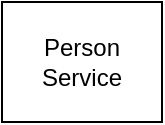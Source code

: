 <mxfile version="12.4.8" type="github"><diagram id="6aOk4Q3Ruuy11X7ZW--9" name="Page-1"><mxGraphModel dx="855" dy="656" grid="1" gridSize="10" guides="1" tooltips="1" connect="1" arrows="1" fold="1" page="1" pageScale="1" pageWidth="850" pageHeight="1100" math="0" shadow="0"><root><mxCell id="0"/><mxCell id="1" parent="0"/><mxCell id="txx5UAHTg3xrQf5eGGyM-2" value="Person Service" style="rounded=0;whiteSpace=wrap;html=1;" vertex="1" parent="1"><mxGeometry x="130" y="170" width="80" height="60" as="geometry"/></mxCell></root></mxGraphModel></diagram></mxfile>